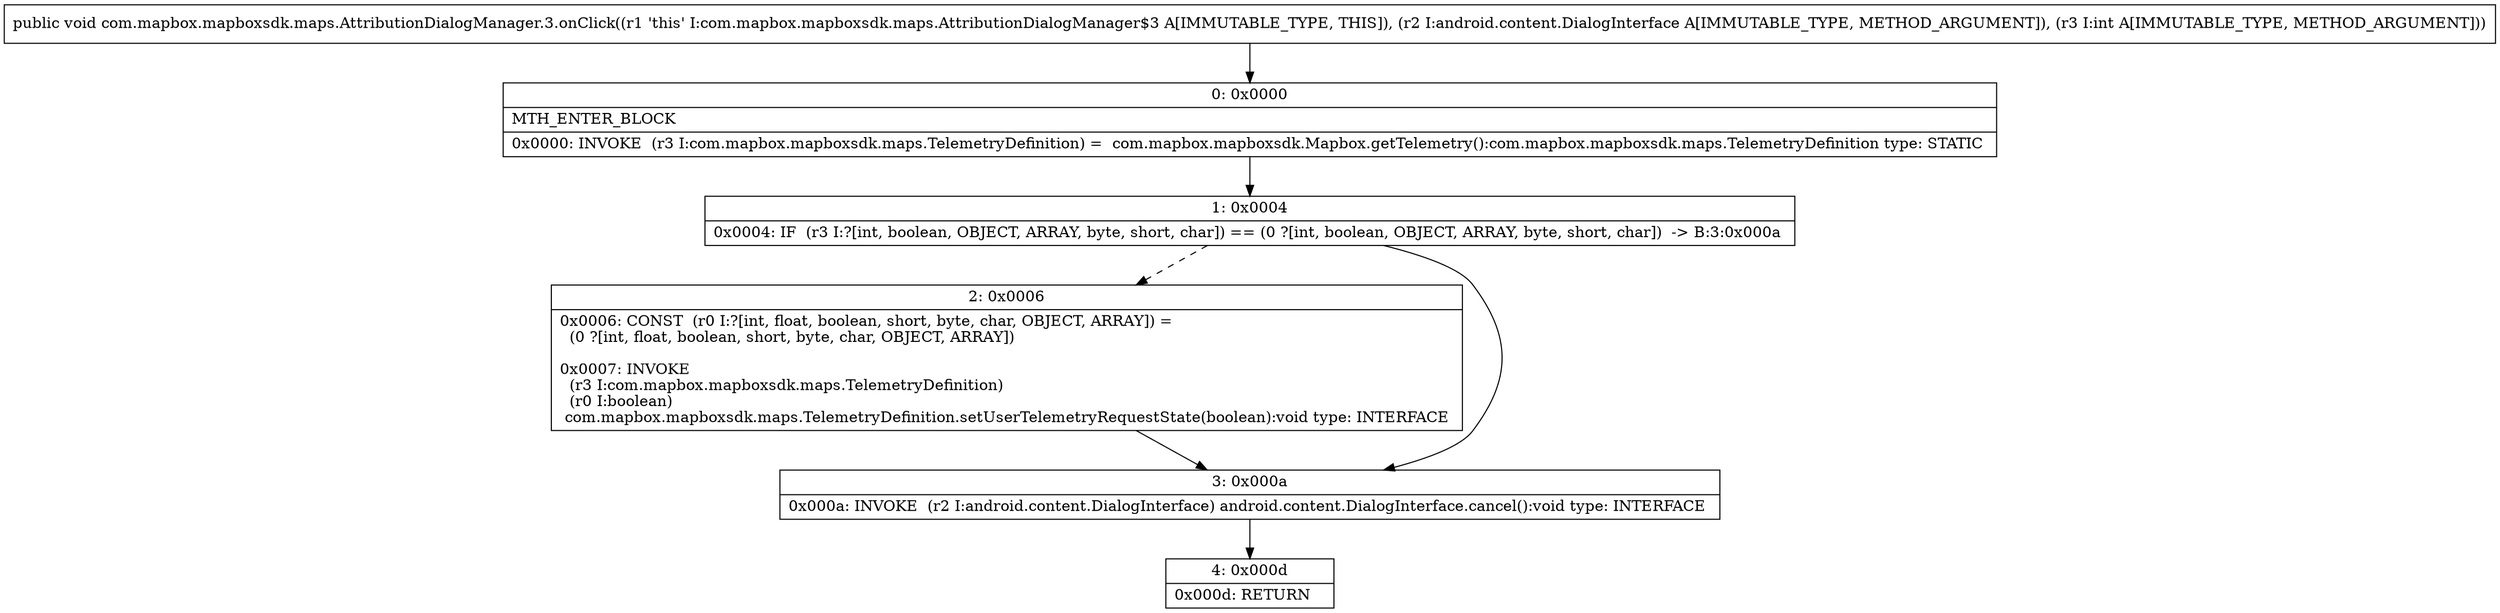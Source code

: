 digraph "CFG forcom.mapbox.mapboxsdk.maps.AttributionDialogManager.3.onClick(Landroid\/content\/DialogInterface;I)V" {
Node_0 [shape=record,label="{0\:\ 0x0000|MTH_ENTER_BLOCK\l|0x0000: INVOKE  (r3 I:com.mapbox.mapboxsdk.maps.TelemetryDefinition) =  com.mapbox.mapboxsdk.Mapbox.getTelemetry():com.mapbox.mapboxsdk.maps.TelemetryDefinition type: STATIC \l}"];
Node_1 [shape=record,label="{1\:\ 0x0004|0x0004: IF  (r3 I:?[int, boolean, OBJECT, ARRAY, byte, short, char]) == (0 ?[int, boolean, OBJECT, ARRAY, byte, short, char])  \-\> B:3:0x000a \l}"];
Node_2 [shape=record,label="{2\:\ 0x0006|0x0006: CONST  (r0 I:?[int, float, boolean, short, byte, char, OBJECT, ARRAY]) = \l  (0 ?[int, float, boolean, short, byte, char, OBJECT, ARRAY])\l \l0x0007: INVOKE  \l  (r3 I:com.mapbox.mapboxsdk.maps.TelemetryDefinition)\l  (r0 I:boolean)\l com.mapbox.mapboxsdk.maps.TelemetryDefinition.setUserTelemetryRequestState(boolean):void type: INTERFACE \l}"];
Node_3 [shape=record,label="{3\:\ 0x000a|0x000a: INVOKE  (r2 I:android.content.DialogInterface) android.content.DialogInterface.cancel():void type: INTERFACE \l}"];
Node_4 [shape=record,label="{4\:\ 0x000d|0x000d: RETURN   \l}"];
MethodNode[shape=record,label="{public void com.mapbox.mapboxsdk.maps.AttributionDialogManager.3.onClick((r1 'this' I:com.mapbox.mapboxsdk.maps.AttributionDialogManager$3 A[IMMUTABLE_TYPE, THIS]), (r2 I:android.content.DialogInterface A[IMMUTABLE_TYPE, METHOD_ARGUMENT]), (r3 I:int A[IMMUTABLE_TYPE, METHOD_ARGUMENT])) }"];
MethodNode -> Node_0;
Node_0 -> Node_1;
Node_1 -> Node_2[style=dashed];
Node_1 -> Node_3;
Node_2 -> Node_3;
Node_3 -> Node_4;
}

